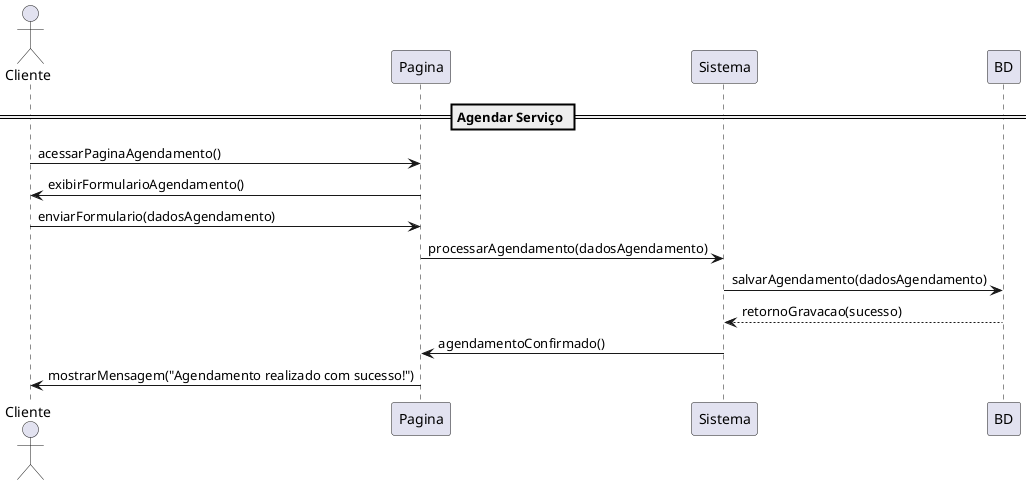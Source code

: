 @startuml



' =============== Atores =================
actor Cliente


' ========== 4. Agendar Serviço ==========
== Agendar Serviço ==
Cliente -> Pagina : acessarPaginaAgendamento()
Pagina -> Cliente : exibirFormularioAgendamento()
Cliente -> Pagina : enviarFormulario(dadosAgendamento)
Pagina -> Sistema : processarAgendamento(dadosAgendamento)
Sistema -> BD : salvarAgendamento(dadosAgendamento)
BD --> Sistema : retornoGravacao(sucesso)
Sistema -> Pagina : agendamentoConfirmado()
Pagina -> Cliente : mostrarMensagem("Agendamento realizado com sucesso!")

@enduml
